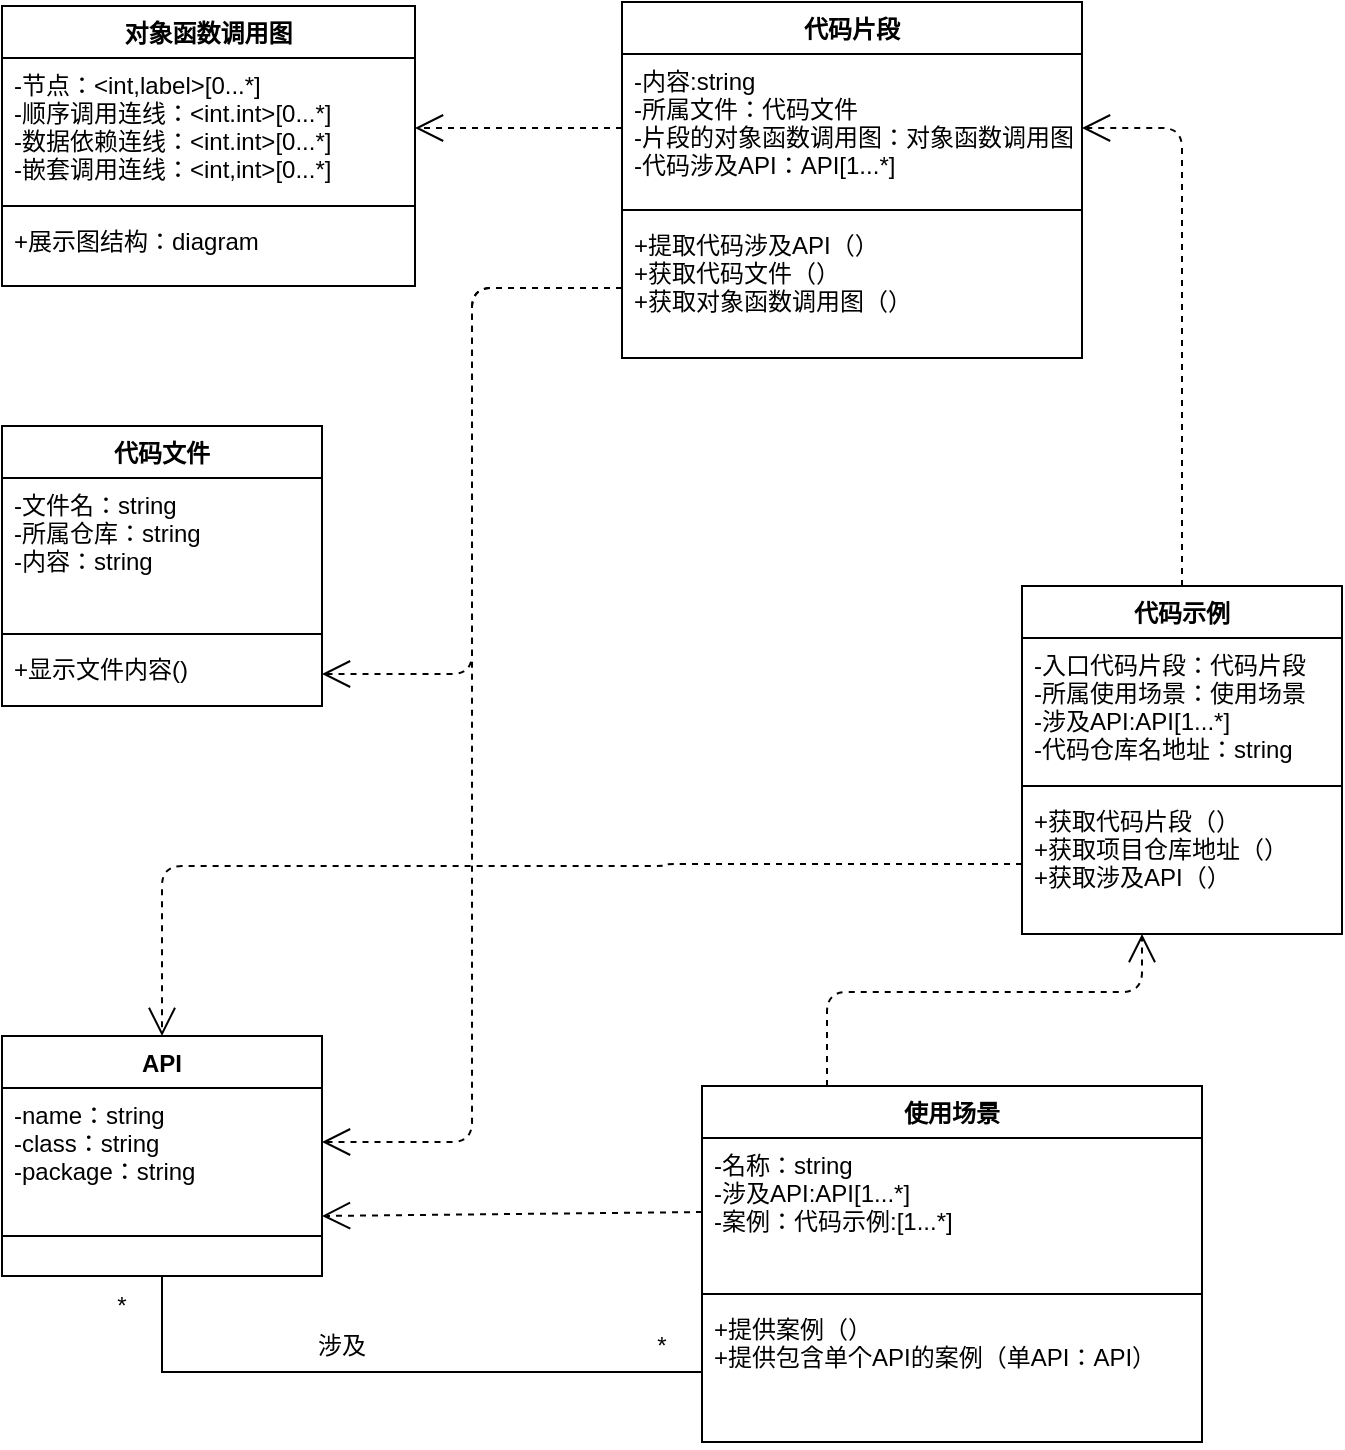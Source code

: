 <mxfile version="14.5.10" type="github">
  <diagram id="2AaoYMfwIzmp9pcGzUzD" name="Page-1">
    <mxGraphModel dx="1394" dy="422" grid="1" gridSize="10" guides="1" tooltips="1" connect="1" arrows="1" fold="1" page="1" pageScale="1" pageWidth="827" pageHeight="1169" math="0" shadow="0">
      <root>
        <mxCell id="0" />
        <mxCell id="1" parent="0" />
        <mxCell id="iWXe2AP6moQlenEiE9FN-1" value="代码示例" style="swimlane;fontStyle=1;align=center;verticalAlign=top;childLayout=stackLayout;horizontal=1;startSize=26;horizontalStack=0;resizeParent=1;resizeParentMax=0;resizeLast=0;collapsible=1;marginBottom=0;" parent="1" vertex="1">
          <mxGeometry x="630" y="400" width="160" height="174" as="geometry" />
        </mxCell>
        <mxCell id="iWXe2AP6moQlenEiE9FN-2" value="-入口代码片段：代码片段&#xa;-所属使用场景：使用场景&#xa;-涉及API:API[1...*]&#xa;-代码仓库名地址：string" style="text;strokeColor=none;fillColor=none;align=left;verticalAlign=top;spacingLeft=4;spacingRight=4;overflow=hidden;rotatable=0;points=[[0,0.5],[1,0.5]];portConstraint=eastwest;" parent="iWXe2AP6moQlenEiE9FN-1" vertex="1">
          <mxGeometry y="26" width="160" height="70" as="geometry" />
        </mxCell>
        <mxCell id="iWXe2AP6moQlenEiE9FN-3" value="" style="line;strokeWidth=1;fillColor=none;align=left;verticalAlign=middle;spacingTop=-1;spacingLeft=3;spacingRight=3;rotatable=0;labelPosition=right;points=[];portConstraint=eastwest;" parent="iWXe2AP6moQlenEiE9FN-1" vertex="1">
          <mxGeometry y="96" width="160" height="8" as="geometry" />
        </mxCell>
        <mxCell id="iWXe2AP6moQlenEiE9FN-4" value="+获取代码片段（）&#xa;+获取项目仓库地址（）&#xa;+获取涉及API（）" style="text;strokeColor=none;fillColor=none;align=left;verticalAlign=top;spacingLeft=4;spacingRight=4;overflow=hidden;rotatable=0;points=[[0,0.5],[1,0.5]];portConstraint=eastwest;" parent="iWXe2AP6moQlenEiE9FN-1" vertex="1">
          <mxGeometry y="104" width="160" height="70" as="geometry" />
        </mxCell>
        <mxCell id="iWXe2AP6moQlenEiE9FN-5" value="代码片段" style="swimlane;fontStyle=1;align=center;verticalAlign=top;childLayout=stackLayout;horizontal=1;startSize=26;horizontalStack=0;resizeParent=1;resizeParentMax=0;resizeLast=0;collapsible=1;marginBottom=0;" parent="1" vertex="1">
          <mxGeometry x="430" y="108" width="230" height="178" as="geometry" />
        </mxCell>
        <mxCell id="iWXe2AP6moQlenEiE9FN-6" value="-内容:string&#xa;-所属文件：代码文件&#xa;-片段的对象函数调用图：对象函数调用图&#xa;-代码涉及API：API[1...*]" style="text;strokeColor=none;fillColor=none;align=left;verticalAlign=top;spacingLeft=4;spacingRight=4;overflow=hidden;rotatable=0;points=[[0,0.5],[1,0.5]];portConstraint=eastwest;" parent="iWXe2AP6moQlenEiE9FN-5" vertex="1">
          <mxGeometry y="26" width="230" height="74" as="geometry" />
        </mxCell>
        <mxCell id="iWXe2AP6moQlenEiE9FN-7" value="" style="line;strokeWidth=1;fillColor=none;align=left;verticalAlign=middle;spacingTop=-1;spacingLeft=3;spacingRight=3;rotatable=0;labelPosition=right;points=[];portConstraint=eastwest;" parent="iWXe2AP6moQlenEiE9FN-5" vertex="1">
          <mxGeometry y="100" width="230" height="8" as="geometry" />
        </mxCell>
        <mxCell id="iWXe2AP6moQlenEiE9FN-8" value="+提取代码涉及API（）&#xa;+获取代码文件（）&#xa;+获取对象函数调用图（）" style="text;strokeColor=none;fillColor=none;align=left;verticalAlign=top;spacingLeft=4;spacingRight=4;overflow=hidden;rotatable=0;points=[[0,0.5],[1,0.5]];portConstraint=eastwest;" parent="iWXe2AP6moQlenEiE9FN-5" vertex="1">
          <mxGeometry y="108" width="230" height="70" as="geometry" />
        </mxCell>
        <mxCell id="iWXe2AP6moQlenEiE9FN-9" value="对象函数调用图" style="swimlane;fontStyle=1;align=center;verticalAlign=top;childLayout=stackLayout;horizontal=1;startSize=26;horizontalStack=0;resizeParent=1;resizeParentMax=0;resizeLast=0;collapsible=1;marginBottom=0;" parent="1" vertex="1">
          <mxGeometry x="120" y="110" width="206.5" height="140" as="geometry" />
        </mxCell>
        <mxCell id="iWXe2AP6moQlenEiE9FN-10" value="-节点：&lt;int,label&gt;[0...*]&#xa;-顺序调用连线：&lt;int.int&gt;[0...*]&#xa;-数据依赖连线：&lt;int.int&gt;[0...*]&#xa;-嵌套调用连线：&lt;int,int&gt;[0...*]" style="text;strokeColor=none;fillColor=none;align=left;verticalAlign=top;spacingLeft=4;spacingRight=4;overflow=hidden;rotatable=0;points=[[0,0.5],[1,0.5]];portConstraint=eastwest;" parent="iWXe2AP6moQlenEiE9FN-9" vertex="1">
          <mxGeometry y="26" width="206.5" height="70" as="geometry" />
        </mxCell>
        <mxCell id="iWXe2AP6moQlenEiE9FN-11" value="" style="line;strokeWidth=1;fillColor=none;align=left;verticalAlign=middle;spacingTop=-1;spacingLeft=3;spacingRight=3;rotatable=0;labelPosition=right;points=[];portConstraint=eastwest;" parent="iWXe2AP6moQlenEiE9FN-9" vertex="1">
          <mxGeometry y="96" width="206.5" height="8" as="geometry" />
        </mxCell>
        <mxCell id="iWXe2AP6moQlenEiE9FN-12" value="+展示图结构：diagram" style="text;strokeColor=none;fillColor=none;align=left;verticalAlign=top;spacingLeft=4;spacingRight=4;overflow=hidden;rotatable=0;points=[[0,0.5],[1,0.5]];portConstraint=eastwest;" parent="iWXe2AP6moQlenEiE9FN-9" vertex="1">
          <mxGeometry y="104" width="206.5" height="36" as="geometry" />
        </mxCell>
        <mxCell id="iWXe2AP6moQlenEiE9FN-13" value="代码文件" style="swimlane;fontStyle=1;align=center;verticalAlign=top;childLayout=stackLayout;horizontal=1;startSize=26;horizontalStack=0;resizeParent=1;resizeParentMax=0;resizeLast=0;collapsible=1;marginBottom=0;" parent="1" vertex="1">
          <mxGeometry x="120" y="320" width="160" height="140" as="geometry" />
        </mxCell>
        <mxCell id="iWXe2AP6moQlenEiE9FN-14" value="-文件名：string&#xa;-所属仓库：string&#xa;-内容：string" style="text;strokeColor=none;fillColor=none;align=left;verticalAlign=top;spacingLeft=4;spacingRight=4;overflow=hidden;rotatable=0;points=[[0,0.5],[1,0.5]];portConstraint=eastwest;" parent="iWXe2AP6moQlenEiE9FN-13" vertex="1">
          <mxGeometry y="26" width="160" height="74" as="geometry" />
        </mxCell>
        <mxCell id="iWXe2AP6moQlenEiE9FN-15" value="" style="line;strokeWidth=1;fillColor=none;align=left;verticalAlign=middle;spacingTop=-1;spacingLeft=3;spacingRight=3;rotatable=0;labelPosition=right;points=[];portConstraint=eastwest;" parent="iWXe2AP6moQlenEiE9FN-13" vertex="1">
          <mxGeometry y="100" width="160" height="8" as="geometry" />
        </mxCell>
        <mxCell id="iWXe2AP6moQlenEiE9FN-16" value="+显示文件内容()&#xa;" style="text;strokeColor=none;fillColor=none;align=left;verticalAlign=top;spacingLeft=4;spacingRight=4;overflow=hidden;rotatable=0;points=[[0,0.5],[1,0.5]];portConstraint=eastwest;" parent="iWXe2AP6moQlenEiE9FN-13" vertex="1">
          <mxGeometry y="108" width="160" height="32" as="geometry" />
        </mxCell>
        <mxCell id="iWXe2AP6moQlenEiE9FN-17" value="API" style="swimlane;fontStyle=1;align=center;verticalAlign=top;childLayout=stackLayout;horizontal=1;startSize=26;horizontalStack=0;resizeParent=1;resizeParentMax=0;resizeLast=0;collapsible=1;marginBottom=0;" parent="1" vertex="1">
          <mxGeometry x="120" y="625" width="160" height="120" as="geometry" />
        </mxCell>
        <mxCell id="iWXe2AP6moQlenEiE9FN-18" value="-name：string&#xa;-class：string&#xa;-package：string" style="text;strokeColor=none;fillColor=none;align=left;verticalAlign=top;spacingLeft=4;spacingRight=4;overflow=hidden;rotatable=0;points=[[0,0.5],[1,0.5]];portConstraint=eastwest;" parent="iWXe2AP6moQlenEiE9FN-17" vertex="1">
          <mxGeometry y="26" width="160" height="54" as="geometry" />
        </mxCell>
        <mxCell id="iWXe2AP6moQlenEiE9FN-19" value="" style="line;strokeWidth=1;fillColor=none;align=left;verticalAlign=middle;spacingTop=-1;spacingLeft=3;spacingRight=3;rotatable=0;labelPosition=right;points=[];portConstraint=eastwest;" parent="iWXe2AP6moQlenEiE9FN-17" vertex="1">
          <mxGeometry y="80" width="160" height="40" as="geometry" />
        </mxCell>
        <mxCell id="iWXe2AP6moQlenEiE9FN-21" value="使用场景" style="swimlane;fontStyle=1;align=center;verticalAlign=top;childLayout=stackLayout;horizontal=1;startSize=26;horizontalStack=0;resizeParent=1;resizeParentMax=0;resizeLast=0;collapsible=1;marginBottom=0;" parent="1" vertex="1">
          <mxGeometry x="470" y="650" width="250" height="178" as="geometry" />
        </mxCell>
        <mxCell id="iWXe2AP6moQlenEiE9FN-22" value="-名称：string&#xa;-涉及API:API[1...*]&#xa;-案例：代码示例:[1...*]" style="text;strokeColor=none;fillColor=none;align=left;verticalAlign=top;spacingLeft=4;spacingRight=4;overflow=hidden;rotatable=0;points=[[0,0.5],[1,0.5]];portConstraint=eastwest;" parent="iWXe2AP6moQlenEiE9FN-21" vertex="1">
          <mxGeometry y="26" width="250" height="74" as="geometry" />
        </mxCell>
        <mxCell id="iWXe2AP6moQlenEiE9FN-23" value="" style="line;strokeWidth=1;fillColor=none;align=left;verticalAlign=middle;spacingTop=-1;spacingLeft=3;spacingRight=3;rotatable=0;labelPosition=right;points=[];portConstraint=eastwest;" parent="iWXe2AP6moQlenEiE9FN-21" vertex="1">
          <mxGeometry y="100" width="250" height="8" as="geometry" />
        </mxCell>
        <mxCell id="iWXe2AP6moQlenEiE9FN-24" value="+提供案例（）&#xa;+提供包含单个API的案例（单API：API）" style="text;strokeColor=none;fillColor=none;align=left;verticalAlign=top;spacingLeft=4;spacingRight=4;overflow=hidden;rotatable=0;points=[[0,0.5],[1,0.5]];portConstraint=eastwest;" parent="iWXe2AP6moQlenEiE9FN-21" vertex="1">
          <mxGeometry y="108" width="250" height="70" as="geometry" />
        </mxCell>
        <mxCell id="iWXe2AP6moQlenEiE9FN-31" value="" style="endArrow=open;endSize=12;dashed=1;html=1;exitX=0;exitY=0.5;exitDx=0;exitDy=0;entryX=1;entryY=0.5;entryDx=0;entryDy=0;edgeStyle=orthogonalEdgeStyle;" parent="1" source="iWXe2AP6moQlenEiE9FN-6" target="iWXe2AP6moQlenEiE9FN-10" edge="1">
          <mxGeometry width="160" relative="1" as="geometry">
            <mxPoint x="450.0" y="452" as="sourcePoint" />
            <mxPoint x="290.0" y="453" as="targetPoint" />
          </mxGeometry>
        </mxCell>
        <mxCell id="iWXe2AP6moQlenEiE9FN-32" value="" style="endArrow=open;endSize=12;dashed=1;html=1;exitX=0.5;exitY=0;exitDx=0;exitDy=0;entryX=1;entryY=0.5;entryDx=0;entryDy=0;edgeStyle=orthogonalEdgeStyle;" parent="1" source="iWXe2AP6moQlenEiE9FN-1" target="iWXe2AP6moQlenEiE9FN-6" edge="1">
          <mxGeometry width="160" relative="1" as="geometry">
            <mxPoint x="460.0" y="462" as="sourcePoint" />
            <mxPoint x="300.0" y="463" as="targetPoint" />
            <Array as="points" />
          </mxGeometry>
        </mxCell>
        <mxCell id="iWXe2AP6moQlenEiE9FN-33" value="" style="endArrow=open;endSize=12;dashed=1;html=1;exitX=0;exitY=0.5;exitDx=0;exitDy=0;entryX=0.5;entryY=0;entryDx=0;entryDy=0;edgeStyle=orthogonalEdgeStyle;" parent="1" source="iWXe2AP6moQlenEiE9FN-4" target="iWXe2AP6moQlenEiE9FN-17" edge="1">
          <mxGeometry width="160" relative="1" as="geometry">
            <mxPoint x="470.0" y="472" as="sourcePoint" />
            <mxPoint x="310.0" y="473" as="targetPoint" />
            <Array as="points">
              <mxPoint x="451" y="540" />
              <mxPoint x="200" y="540" />
            </Array>
          </mxGeometry>
        </mxCell>
        <mxCell id="iWXe2AP6moQlenEiE9FN-34" value="" style="endArrow=open;endSize=12;dashed=1;html=1;exitX=0;exitY=0.5;exitDx=0;exitDy=0;entryX=1;entryY=0.5;entryDx=0;entryDy=0;edgeStyle=orthogonalEdgeStyle;" parent="1" source="iWXe2AP6moQlenEiE9FN-8" target="iWXe2AP6moQlenEiE9FN-18" edge="1">
          <mxGeometry width="160" relative="1" as="geometry">
            <mxPoint x="480.0" y="482" as="sourcePoint" />
            <mxPoint x="320.0" y="483" as="targetPoint" />
          </mxGeometry>
        </mxCell>
        <mxCell id="iWXe2AP6moQlenEiE9FN-35" value="" style="endArrow=open;endSize=12;dashed=1;html=1;exitX=0;exitY=0.5;exitDx=0;exitDy=0;entryX=1;entryY=0.75;entryDx=0;entryDy=0;" parent="1" source="iWXe2AP6moQlenEiE9FN-22" target="iWXe2AP6moQlenEiE9FN-17" edge="1">
          <mxGeometry width="160" relative="1" as="geometry">
            <mxPoint x="490.0" y="492" as="sourcePoint" />
            <mxPoint x="330.0" y="493" as="targetPoint" />
          </mxGeometry>
        </mxCell>
        <mxCell id="iWXe2AP6moQlenEiE9FN-36" value="" style="endArrow=open;endSize=12;dashed=1;html=1;exitX=0.25;exitY=0;exitDx=0;exitDy=0;edgeStyle=orthogonalEdgeStyle;" parent="1" source="iWXe2AP6moQlenEiE9FN-21" target="iWXe2AP6moQlenEiE9FN-4" edge="1">
          <mxGeometry width="160" relative="1" as="geometry">
            <mxPoint x="500.0" y="502" as="sourcePoint" />
            <mxPoint x="540" y="590" as="targetPoint" />
            <Array as="points">
              <mxPoint x="533" y="603" />
              <mxPoint x="690" y="603" />
              <mxPoint x="690" y="520" />
            </Array>
          </mxGeometry>
        </mxCell>
        <mxCell id="bPBToo5G3q3qpgtkIBGB-3" style="rounded=0;orthogonalLoop=1;jettySize=auto;html=1;exitX=0;exitY=0.5;exitDx=0;exitDy=0;entryX=0.5;entryY=1;entryDx=0;entryDy=0;edgeStyle=orthogonalEdgeStyle;endArrow=none;endFill=0;" edge="1" parent="1" source="iWXe2AP6moQlenEiE9FN-24" target="iWXe2AP6moQlenEiE9FN-17">
          <mxGeometry relative="1" as="geometry" />
        </mxCell>
        <mxCell id="bPBToo5G3q3qpgtkIBGB-5" value="*" style="text;html=1;strokeColor=none;fillColor=none;align=center;verticalAlign=middle;whiteSpace=wrap;rounded=0;" vertex="1" parent="1">
          <mxGeometry x="160" y="750" width="40" height="20" as="geometry" />
        </mxCell>
        <mxCell id="bPBToo5G3q3qpgtkIBGB-6" value="*" style="text;html=1;strokeColor=none;fillColor=none;align=center;verticalAlign=middle;whiteSpace=wrap;rounded=0;" vertex="1" parent="1">
          <mxGeometry x="430" y="770" width="40" height="20" as="geometry" />
        </mxCell>
        <mxCell id="bPBToo5G3q3qpgtkIBGB-7" value="涉及" style="text;html=1;strokeColor=none;fillColor=none;align=center;verticalAlign=middle;whiteSpace=wrap;rounded=0;" vertex="1" parent="1">
          <mxGeometry x="270" y="770" width="40" height="20" as="geometry" />
        </mxCell>
        <mxCell id="bPBToo5G3q3qpgtkIBGB-10" value="" style="endArrow=open;endSize=12;dashed=1;html=1;exitX=0;exitY=0.5;exitDx=0;exitDy=0;entryX=1;entryY=0.5;entryDx=0;entryDy=0;edgeStyle=orthogonalEdgeStyle;" edge="1" parent="1" source="iWXe2AP6moQlenEiE9FN-8" target="iWXe2AP6moQlenEiE9FN-16">
          <mxGeometry width="160" relative="1" as="geometry">
            <mxPoint x="440" y="181" as="sourcePoint" />
            <mxPoint x="336.5" y="181" as="targetPoint" />
          </mxGeometry>
        </mxCell>
      </root>
    </mxGraphModel>
  </diagram>
</mxfile>

